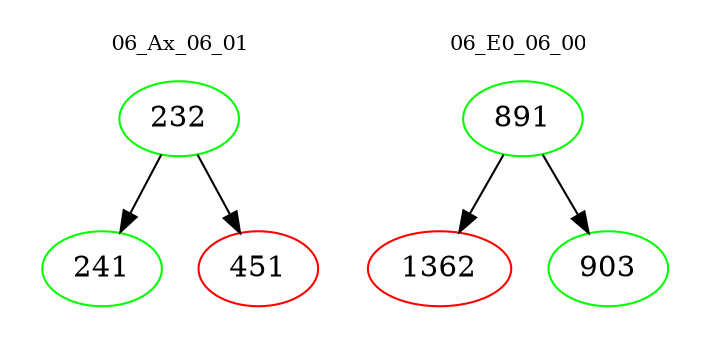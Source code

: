 digraph{
subgraph cluster_0 {
color = white
label = "06_Ax_06_01";
fontsize=10;
T0_232 [label="232", color="green"]
T0_232 -> T0_241 [color="black"]
T0_241 [label="241", color="green"]
T0_232 -> T0_451 [color="black"]
T0_451 [label="451", color="red"]
}
subgraph cluster_1 {
color = white
label = "06_E0_06_00";
fontsize=10;
T1_891 [label="891", color="green"]
T1_891 -> T1_1362 [color="black"]
T1_1362 [label="1362", color="red"]
T1_891 -> T1_903 [color="black"]
T1_903 [label="903", color="green"]
}
}
